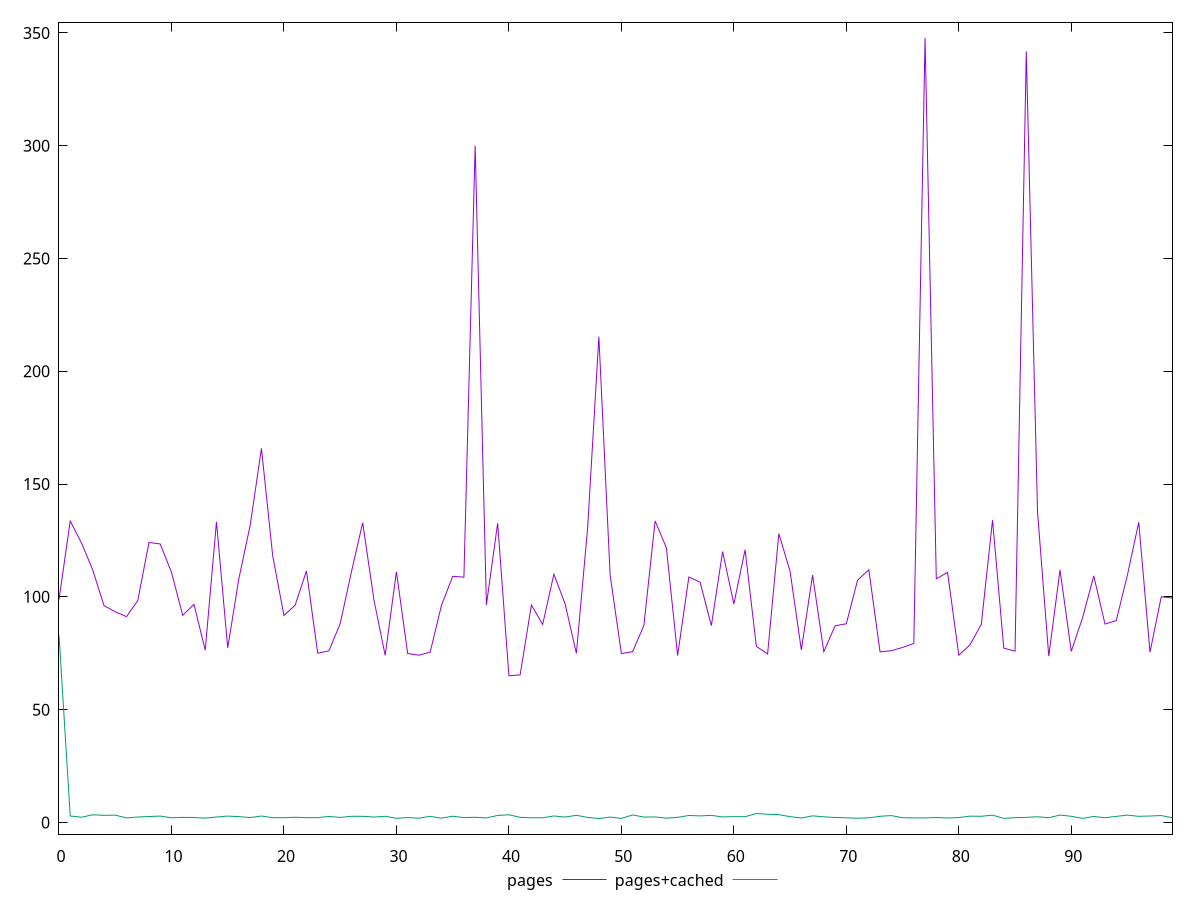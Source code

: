 reset

$pages <<EOF
0 98.798
1 133.61
2 123.878
3 111.883
4 96.125
5 93.34899999999999
6 91.242
7 98.263
8 124.10799999999999
9 123.443
10 110.868
11 91.77499999999999
12 96.69800000000001
13 76.32100000000001
14 133.256
15 77.388
16 108.30499999999999
17 131.773
18 165.798
19 118.17099999999999
20 91.728
21 96.319
22 111.51899999999999
23 75.016
24 76.031
25 88.143
26 111.07
27 132.87300000000002
28 98.634
29 74.04799999999999
30 111.115
31 74.884
32 74.12
33 75.492
34 96.11500000000001
35 109.095
36 108.728
37 300.031
38 96.426
39 132.644
40 65.009
41 65.415
42 96.36
43 87.795
44 110.054
45 96.82799999999999
46 74.952
47 130.536
48 215.352
49 109.693
50 74.849
51 75.686
52 87.274
53 133.652
54 121.766
55 74.008
56 108.779
57 106.504
58 87.22800000000001
59 120.053
60 96.89
61 120.87
62 78.064
63 74.674
64 128.011
65 111.298
66 76.461
67 109.64699999999999
68 75.646
69 87.166
70 88.051
71 107.389
72 111.98700000000001
73 75.61
74 76.10799999999999
75 77.557
76 79.327
77 347.78200000000004
78 107.988
79 110.85
80 74.126
81 78.748
82 87.797
83 134.02
84 77.262
85 75.904
86 341.807
87 137.643
88 73.72200000000001
89 111.95599999999999
90 75.829
91 90.646
92 109.265
93 87.92299999999999
94 89.47800000000001
95 109.857
96 133.04000000000002
97 75.459
98 100.024
99 99.484
EOF

$pagesCached <<EOF
0 83.059
1 2.855
2 2.302
3 3.372
4 3.15
5 3.213
6 1.9999999999999998
7 2.3839999999999995
8 2.621
9 2.8000000000000003
10 2.052
11 2.226
12 2.174
13 1.8840000000000001
14 2.39
15 2.8
16 2.569
17 2.1679999999999997
18 2.835
19 2.0850000000000004
20 2.0749999999999997
21 2.291
22 2.0700000000000003
23 2.1310000000000002
24 2.6580000000000004
25 2.2099999999999995
26 2.7199999999999998
27 2.722
28 2.365
29 2.735
30 1.819
31 2.151
32 1.8639999999999999
33 2.719
34 1.8709999999999998
35 2.755
36 2.124
37 2.2849999999999997
38 1.9929999999999999
39 3.084
40 3.387
41 2.2600000000000007
42 2.053
43 2.064
44 2.851
45 2.37
46 3.1590000000000003
47 2.2199999999999998
48 1.7269999999999999
49 2.378
50 1.7830000000000004
51 3.308
52 2.378
53 2.43
54 1.881
55 2.242
56 3.075
57 2.885
58 3.1220000000000003
59 2.433
60 2.557
61 2.535
62 3.9539999999999997
63 3.61
64 3.4259999999999997
65 2.569
66 1.9449999999999998
67 2.913
68 2.476
69 2.19
70 2.053
71 1.8679999999999999
72 2.0140000000000002
73 2.724
74 3.024
75 2.085
76 1.999
77 1.9969999999999999
78 2.153
79 1.9540000000000002
80 2.166
81 2.7649999999999997
82 2.7140000000000004
83 3.226
84 1.781
85 2.0989999999999998
86 2.2350000000000003
87 2.499
88 2.0860000000000003
89 3.254
90 2.715
91 1.772
92 2.6500000000000004
93 2.0740000000000003
94 2.6790000000000003
95 3.2439999999999998
96 2.692
97 2.843
98 3.0490000000000004
99 2.0500000000000003
EOF

set key outside below
set xrange [0:99]
set yrange [-5.194100000000002:354.70310000000006]
set trange [-5.194100000000002:354.70310000000006]
set terminal svg size 640, 520 enhanced background rgb 'white'
set output "report_00018_2021-02-10T15-25-16.877Z/server-response-time/comparison/line/0_vs_1.svg"

plot $pages title "pages" with line, \
     $pagesCached title "pages+cached" with line

reset
